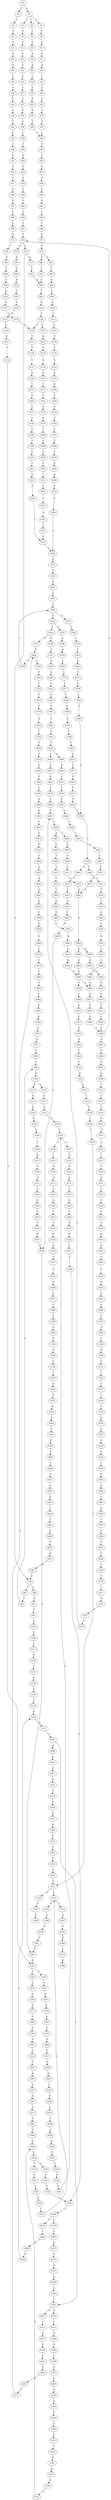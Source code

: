 strict digraph  {
	S0 -> S1 [ label = A ];
	S0 -> S2 [ label = C ];
	S1 -> S3 [ label = G ];
	S1 -> S4 [ label = T ];
	S1 -> S5 [ label = C ];
	S2 -> S6 [ label = G ];
	S3 -> S7 [ label = T ];
	S4 -> S8 [ label = T ];
	S5 -> S9 [ label = T ];
	S6 -> S10 [ label = T ];
	S7 -> S11 [ label = G ];
	S8 -> S12 [ label = G ];
	S9 -> S13 [ label = G ];
	S10 -> S14 [ label = C ];
	S11 -> S15 [ label = T ];
	S12 -> S16 [ label = A ];
	S13 -> S17 [ label = G ];
	S14 -> S18 [ label = G ];
	S15 -> S19 [ label = C ];
	S16 -> S20 [ label = A ];
	S17 -> S21 [ label = A ];
	S18 -> S22 [ label = A ];
	S19 -> S23 [ label = C ];
	S20 -> S24 [ label = C ];
	S21 -> S25 [ label = C ];
	S22 -> S26 [ label = C ];
	S23 -> S27 [ label = T ];
	S24 -> S28 [ label = C ];
	S25 -> S29 [ label = C ];
	S26 -> S30 [ label = G ];
	S27 -> S31 [ label = G ];
	S28 -> S32 [ label = C ];
	S29 -> S33 [ label = C ];
	S30 -> S34 [ label = C ];
	S31 -> S35 [ label = G ];
	S32 -> S36 [ label = G ];
	S33 -> S37 [ label = G ];
	S34 -> S38 [ label = G ];
	S35 -> S39 [ label = C ];
	S36 -> S40 [ label = T ];
	S37 -> S41 [ label = T ];
	S38 -> S42 [ label = C ];
	S39 -> S43 [ label = C ];
	S40 -> S44 [ label = C ];
	S41 -> S44 [ label = C ];
	S42 -> S45 [ label = C ];
	S43 -> S46 [ label = T ];
	S44 -> S47 [ label = T ];
	S45 -> S48 [ label = T ];
	S46 -> S49 [ label = G ];
	S47 -> S50 [ label = C ];
	S48 -> S51 [ label = C ];
	S49 -> S52 [ label = G ];
	S50 -> S53 [ label = G ];
	S51 -> S54 [ label = G ];
	S52 -> S55 [ label = G ];
	S53 -> S56 [ label = G ];
	S54 -> S57 [ label = G ];
	S55 -> S58 [ label = T ];
	S56 -> S59 [ label = C ];
	S57 -> S60 [ label = G ];
	S58 -> S61 [ label = C ];
	S59 -> S62 [ label = A ];
	S60 -> S63 [ label = C ];
	S61 -> S64 [ label = C ];
	S62 -> S65 [ label = C ];
	S63 -> S66 [ label = T ];
	S64 -> S67 [ label = C ];
	S65 -> S68 [ label = C ];
	S66 -> S69 [ label = C ];
	S67 -> S70 [ label = G ];
	S68 -> S71 [ label = G ];
	S69 -> S72 [ label = A ];
	S70 -> S73 [ label = A ];
	S70 -> S74 [ label = G ];
	S71 -> S75 [ label = A ];
	S72 -> S76 [ label = C ];
	S73 -> S77 [ label = G ];
	S73 -> S78 [ label = A ];
	S74 -> S79 [ label = A ];
	S75 -> S80 [ label = G ];
	S75 -> S81 [ label = A ];
	S76 -> S82 [ label = G ];
	S77 -> S83 [ label = T ];
	S78 -> S84 [ label = A ];
	S78 -> S85 [ label = G ];
	S79 -> S86 [ label = G ];
	S80 -> S87 [ label = T ];
	S81 -> S88 [ label = T ];
	S82 -> S89 [ label = T ];
	S83 -> S90 [ label = C ];
	S84 -> S91 [ label = G ];
	S85 -> S92 [ label = T ];
	S86 -> S93 [ label = G ];
	S87 -> S90 [ label = C ];
	S88 -> S94 [ label = G ];
	S89 -> S95 [ label = C ];
	S90 -> S96 [ label = C ];
	S91 -> S97 [ label = T ];
	S92 -> S98 [ label = C ];
	S93 -> S99 [ label = C ];
	S94 -> S100 [ label = T ];
	S95 -> S101 [ label = C ];
	S96 -> S102 [ label = A ];
	S97 -> S103 [ label = G ];
	S98 -> S104 [ label = G ];
	S99 -> S105 [ label = G ];
	S100 -> S106 [ label = A ];
	S101 -> S107 [ label = A ];
	S102 -> S108 [ label = G ];
	S103 -> S109 [ label = T ];
	S104 -> S110 [ label = C ];
	S104 -> S111 [ label = A ];
	S105 -> S112 [ label = T ];
	S106 -> S113 [ label = G ];
	S107 -> S114 [ label = G ];
	S108 -> S115 [ label = T ];
	S108 -> S116 [ label = C ];
	S109 -> S117 [ label = C ];
	S110 -> S118 [ label = G ];
	S111 -> S119 [ label = G ];
	S112 -> S120 [ label = G ];
	S113 -> S121 [ label = T ];
	S114 -> S116 [ label = C ];
	S115 -> S122 [ label = A ];
	S116 -> S123 [ label = T ];
	S117 -> S124 [ label = G ];
	S118 -> S125 [ label = G ];
	S119 -> S126 [ label = G ];
	S120 -> S127 [ label = G ];
	S121 -> S128 [ label = T ];
	S122 -> S129 [ label = G ];
	S123 -> S130 [ label = T ];
	S124 -> S131 [ label = T ];
	S125 -> S132 [ label = C ];
	S126 -> S133 [ label = T ];
	S127 -> S134 [ label = T ];
	S128 -> S135 [ label = T ];
	S129 -> S136 [ label = G ];
	S130 -> S137 [ label = C ];
	S131 -> S138 [ label = C ];
	S132 -> S139 [ label = T ];
	S133 -> S140 [ label = A ];
	S134 -> S141 [ label = A ];
	S135 -> S142 [ label = C ];
	S136 -> S143 [ label = G ];
	S137 -> S144 [ label = A ];
	S138 -> S145 [ label = G ];
	S139 -> S146 [ label = A ];
	S139 -> S147 [ label = G ];
	S140 -> S148 [ label = T ];
	S141 -> S149 [ label = T ];
	S141 -> S150 [ label = C ];
	S142 -> S151 [ label = A ];
	S143 -> S152 [ label = T ];
	S144 -> S153 [ label = C ];
	S145 -> S154 [ label = G ];
	S146 -> S155 [ label = T ];
	S147 -> S156 [ label = G ];
	S148 -> S157 [ label = A ];
	S149 -> S158 [ label = G ];
	S150 -> S159 [ label = C ];
	S151 -> S160 [ label = C ];
	S152 -> S161 [ label = C ];
	S153 -> S162 [ label = G ];
	S154 -> S163 [ label = A ];
	S155 -> S164 [ label = A ];
	S156 -> S165 [ label = A ];
	S157 -> S166 [ label = A ];
	S158 -> S167 [ label = A ];
	S159 -> S168 [ label = G ];
	S160 -> S169 [ label = T ];
	S161 -> S170 [ label = A ];
	S162 -> S171 [ label = C ];
	S163 -> S172 [ label = A ];
	S164 -> S173 [ label = G ];
	S165 -> S174 [ label = A ];
	S166 -> S175 [ label = G ];
	S167 -> S176 [ label = G ];
	S168 -> S177 [ label = G ];
	S169 -> S178 [ label = C ];
	S170 -> S179 [ label = C ];
	S171 -> S180 [ label = C ];
	S172 -> S181 [ label = C ];
	S173 -> S182 [ label = T ];
	S174 -> S183 [ label = T ];
	S175 -> S184 [ label = T ];
	S176 -> S185 [ label = C ];
	S177 -> S186 [ label = T ];
	S178 -> S187 [ label = C ];
	S179 -> S188 [ label = T ];
	S180 -> S189 [ label = C ];
	S181 -> S190 [ label = A ];
	S181 -> S191 [ label = T ];
	S182 -> S192 [ label = A ];
	S183 -> S193 [ label = G ];
	S184 -> S194 [ label = C ];
	S185 -> S195 [ label = G ];
	S186 -> S196 [ label = G ];
	S187 -> S197 [ label = T ];
	S188 -> S198 [ label = C ];
	S189 -> S199 [ label = T ];
	S190 -> S200 [ label = G ];
	S191 -> S201 [ label = G ];
	S191 -> S202 [ label = A ];
	S192 -> S203 [ label = G ];
	S193 -> S204 [ label = G ];
	S194 -> S205 [ label = G ];
	S195 -> S206 [ label = G ];
	S196 -> S207 [ label = G ];
	S197 -> S208 [ label = T ];
	S198 -> S209 [ label = G ];
	S199 -> S210 [ label = T ];
	S200 -> S211 [ label = G ];
	S201 -> S212 [ label = C ];
	S202 -> S213 [ label = C ];
	S203 -> S214 [ label = C ];
	S204 -> S215 [ label = G ];
	S205 -> S216 [ label = T ];
	S206 -> S217 [ label = T ];
	S207 -> S218 [ label = T ];
	S208 -> S219 [ label = T ];
	S209 -> S220 [ label = C ];
	S210 -> S221 [ label = C ];
	S211 -> S222 [ label = A ];
	S212 -> S223 [ label = A ];
	S213 -> S224 [ label = A ];
	S214 -> S225 [ label = C ];
	S215 -> S226 [ label = G ];
	S216 -> S227 [ label = G ];
	S217 -> S228 [ label = C ];
	S218 -> S229 [ label = T ];
	S219 -> S230 [ label = C ];
	S220 -> S231 [ label = T ];
	S221 -> S232 [ label = A ];
	S222 -> S233 [ label = A ];
	S223 -> S234 [ label = A ];
	S224 -> S235 [ label = A ];
	S225 -> S236 [ label = G ];
	S226 -> S237 [ label = T ];
	S227 -> S238 [ label = G ];
	S228 -> S239 [ label = G ];
	S229 -> S240 [ label = A ];
	S230 -> S241 [ label = A ];
	S231 -> S242 [ label = T ];
	S232 -> S243 [ label = T ];
	S233 -> S244 [ label = T ];
	S234 -> S245 [ label = C ];
	S235 -> S246 [ label = C ];
	S236 -> S247 [ label = A ];
	S237 -> S248 [ label = C ];
	S238 -> S249 [ label = T ];
	S239 -> S250 [ label = C ];
	S240 -> S251 [ label = G ];
	S241 -> S252 [ label = T ];
	S242 -> S253 [ label = C ];
	S243 -> S254 [ label = C ];
	S244 -> S255 [ label = A ];
	S245 -> S256 [ label = C ];
	S246 -> S257 [ label = G ];
	S247 -> S258 [ label = A ];
	S248 -> S259 [ label = C ];
	S249 -> S141 [ label = A ];
	S250 -> S260 [ label = A ];
	S251 -> S261 [ label = A ];
	S252 -> S262 [ label = C ];
	S253 -> S263 [ label = A ];
	S254 -> S264 [ label = C ];
	S255 -> S265 [ label = G ];
	S256 -> S266 [ label = A ];
	S257 -> S267 [ label = A ];
	S258 -> S268 [ label = A ];
	S259 -> S269 [ label = G ];
	S260 -> S270 [ label = C ];
	S261 -> S271 [ label = A ];
	S262 -> S264 [ label = C ];
	S263 -> S272 [ label = T ];
	S264 -> S273 [ label = A ];
	S265 -> S274 [ label = T ];
	S266 -> S275 [ label = G ];
	S267 -> S276 [ label = A ];
	S268 -> S277 [ label = C ];
	S269 -> S278 [ label = C ];
	S269 -> S279 [ label = T ];
	S270 -> S280 [ label = G ];
	S271 -> S281 [ label = G ];
	S272 -> S254 [ label = C ];
	S273 -> S282 [ label = G ];
	S274 -> S283 [ label = C ];
	S275 -> S284 [ label = A ];
	S276 -> S285 [ label = A ];
	S277 -> S286 [ label = C ];
	S278 -> S287 [ label = C ];
	S279 -> S288 [ label = C ];
	S280 -> S289 [ label = C ];
	S281 -> S290 [ label = G ];
	S282 -> S291 [ label = A ];
	S283 -> S292 [ label = T ];
	S284 -> S293 [ label = C ];
	S284 -> S294 [ label = A ];
	S285 -> S295 [ label = A ];
	S286 -> S296 [ label = C ];
	S287 -> S297 [ label = G ];
	S288 -> S298 [ label = G ];
	S289 -> S299 [ label = G ];
	S290 -> S300 [ label = G ];
	S291 -> S301 [ label = A ];
	S292 -> S302 [ label = C ];
	S293 -> S303 [ label = T ];
	S294 -> S304 [ label = C ];
	S295 -> S305 [ label = C ];
	S296 -> S306 [ label = C ];
	S297 -> S307 [ label = G ];
	S298 -> S308 [ label = G ];
	S299 -> S309 [ label = C ];
	S300 -> S310 [ label = G ];
	S301 -> S304 [ label = C ];
	S302 -> S311 [ label = T ];
	S303 -> S312 [ label = C ];
	S304 -> S313 [ label = C ];
	S304 -> S314 [ label = A ];
	S305 -> S315 [ label = A ];
	S306 -> S316 [ label = G ];
	S307 -> S317 [ label = A ];
	S308 -> S163 [ label = A ];
	S309 -> S318 [ label = G ];
	S310 -> S319 [ label = T ];
	S310 -> S320 [ label = G ];
	S311 -> S321 [ label = C ];
	S311 -> S322 [ label = G ];
	S312 -> S323 [ label = C ];
	S313 -> S324 [ label = A ];
	S313 -> S325 [ label = G ];
	S314 -> S326 [ label = G ];
	S315 -> S327 [ label = G ];
	S316 -> S328 [ label = A ];
	S317 -> S329 [ label = A ];
	S318 -> S330 [ label = G ];
	S319 -> S331 [ label = C ];
	S320 -> S332 [ label = T ];
	S321 -> S333 [ label = T ];
	S321 -> S334 [ label = G ];
	S322 -> S335 [ label = T ];
	S323 -> S336 [ label = C ];
	S324 -> S337 [ label = G ];
	S324 -> S338 [ label = C ];
	S325 -> S339 [ label = G ];
	S326 -> S340 [ label = C ];
	S327 -> S341 [ label = A ];
	S328 -> S342 [ label = C ];
	S329 -> S343 [ label = C ];
	S330 -> S344 [ label = C ];
	S331 -> S345 [ label = T ];
	S332 -> S346 [ label = C ];
	S333 -> S347 [ label = G ];
	S334 -> S348 [ label = T ];
	S335 -> S349 [ label = A ];
	S336 -> S350 [ label = A ];
	S337 -> S284 [ label = A ];
	S338 -> S351 [ label = C ];
	S339 -> S352 [ label = A ];
	S340 -> S353 [ label = C ];
	S341 -> S354 [ label = A ];
	S342 -> S355 [ label = T ];
	S343 -> S191 [ label = T ];
	S344 -> S139 [ label = T ];
	S345 -> S356 [ label = C ];
	S346 -> S259 [ label = C ];
	S347 -> S357 [ label = A ];
	S348 -> S358 [ label = G ];
	S350 -> S359 [ label = T ];
	S351 -> S360 [ label = A ];
	S352 -> S361 [ label = C ];
	S353 -> S362 [ label = G ];
	S354 -> S363 [ label = G ];
	S355 -> S364 [ label = A ];
	S356 -> S365 [ label = T ];
	S357 -> S366 [ label = G ];
	S358 -> S367 [ label = G ];
	S359 -> S368 [ label = C ];
	S360 -> S369 [ label = C ];
	S361 -> S370 [ label = G ];
	S362 -> S371 [ label = T ];
	S363 -> S372 [ label = G ];
	S364 -> S373 [ label = G ];
	S365 -> S321 [ label = C ];
	S366 -> S374 [ label = T ];
	S367 -> S249 [ label = T ];
	S368 -> S375 [ label = T ];
	S369 -> S376 [ label = C ];
	S370 -> S377 [ label = C ];
	S371 -> S378 [ label = C ];
	S372 -> S300 [ label = G ];
	S373 -> S379 [ label = A ];
	S374 -> S380 [ label = A ];
	S375 -> S381 [ label = G ];
	S376 -> S382 [ label = C ];
	S377 -> S383 [ label = C ];
	S378 -> S384 [ label = C ];
	S379 -> S385 [ label = A ];
	S381 -> S386 [ label = C ];
	S382 -> S387 [ label = C ];
	S383 -> S388 [ label = C ];
	S384 -> S389 [ label = T ];
	S385 -> S390 [ label = T ];
	S386 -> S391 [ label = C ];
	S387 -> S392 [ label = T ];
	S388 -> S393 [ label = A ];
	S389 -> S394 [ label = C ];
	S390 -> S395 [ label = C ];
	S391 -> S396 [ label = A ];
	S392 -> S397 [ label = T ];
	S393 -> S398 [ label = T ];
	S394 -> S399 [ label = T ];
	S395 -> S400 [ label = G ];
	S396 -> S401 [ label = G ];
	S397 -> S402 [ label = C ];
	S398 -> S403 [ label = C ];
	S399 -> S404 [ label = T ];
	S399 -> S405 [ label = G ];
	S400 -> S406 [ label = G ];
	S401 -> S407 [ label = T ];
	S402 -> S408 [ label = C ];
	S402 -> S409 [ label = G ];
	S403 -> S410 [ label = G ];
	S404 -> S411 [ label = C ];
	S405 -> S412 [ label = T ];
	S406 -> S413 [ label = G ];
	S407 -> S414 [ label = C ];
	S408 -> S415 [ label = T ];
	S409 -> S416 [ label = A ];
	S410 -> S417 [ label = T ];
	S411 -> S418 [ label = T ];
	S412 -> S419 [ label = C ];
	S413 -> S420 [ label = T ];
	S414 -> S421 [ label = G ];
	S415 -> S422 [ label = G ];
	S416 -> S423 [ label = T ];
	S417 -> S424 [ label = C ];
	S418 -> S425 [ label = C ];
	S419 -> S426 [ label = G ];
	S420 -> S427 [ label = A ];
	S421 -> S428 [ label = T ];
	S422 -> S429 [ label = T ];
	S423 -> S430 [ label = C ];
	S424 -> S431 [ label = C ];
	S425 -> S432 [ label = G ];
	S426 -> S433 [ label = T ];
	S427 -> S434 [ label = T ];
	S428 -> S435 [ label = A ];
	S429 -> S436 [ label = C ];
	S430 -> S437 [ label = G ];
	S431 -> S438 [ label = T ];
	S432 -> S439 [ label = G ];
	S433 -> S440 [ label = G ];
	S434 -> S441 [ label = C ];
	S435 -> S442 [ label = A ];
	S436 -> S443 [ label = C ];
	S437 -> S444 [ label = T ];
	S438 -> S394 [ label = C ];
	S439 -> S445 [ label = A ];
	S440 -> S238 [ label = G ];
	S441 -> S446 [ label = C ];
	S442 -> S447 [ label = G ];
	S443 -> S448 [ label = T ];
	S444 -> S449 [ label = T ];
	S445 -> S450 [ label = G ];
	S446 -> S451 [ label = C ];
	S447 -> S452 [ label = A ];
	S448 -> S453 [ label = A ];
	S448 -> S454 [ label = T ];
	S449 -> S455 [ label = T ];
	S450 -> S456 [ label = A ];
	S451 -> S457 [ label = G ];
	S452 -> S458 [ label = C ];
	S453 -> S459 [ label = C ];
	S454 -> S460 [ label = G ];
	S455 -> S461 [ label = G ];
	S456 -> S462 [ label = G ];
	S457 -> S463 [ label = A ];
	S458 -> S464 [ label = G ];
	S459 -> S465 [ label = T ];
	S460 -> S466 [ label = T ];
	S461 -> S467 [ label = T ];
	S462 -> S468 [ label = G ];
	S463 -> S78 [ label = A ];
	S464 -> S469 [ label = G ];
	S465 -> S470 [ label = A ];
	S466 -> S471 [ label = A ];
	S467 -> S472 [ label = A ];
	S468 -> S473 [ label = T ];
	S469 -> S474 [ label = C ];
	S470 -> S475 [ label = C ];
	S471 -> S476 [ label = G ];
	S472 -> S477 [ label = G ];
	S473 -> S478 [ label = C ];
	S474 -> S479 [ label = T ];
	S475 -> S480 [ label = C ];
	S476 -> S481 [ label = G ];
	S477 -> S481 [ label = G ];
	S478 -> S482 [ label = C ];
	S479 -> S483 [ label = C ];
	S480 -> S484 [ label = A ];
	S481 -> S485 [ label = A ];
	S482 -> S486 [ label = C ];
	S483 -> S487 [ label = T ];
	S484 -> S488 [ label = G ];
	S485 -> S489 [ label = G ];
	S485 -> S490 [ label = A ];
	S486 -> S491 [ label = A ];
	S486 -> S70 [ label = G ];
	S487 -> S492 [ label = C ];
	S488 -> S493 [ label = G ];
	S489 -> S494 [ label = A ];
	S490 -> S495 [ label = A ];
	S491 -> S496 [ label = G ];
	S492 -> S497 [ label = G ];
	S493 -> S498 [ label = A ];
	S494 -> S499 [ label = G ];
	S495 -> S500 [ label = G ];
	S496 -> S501 [ label = A ];
	S497 -> S502 [ label = A ];
	S498 -> S503 [ label = G ];
	S499 -> S504 [ label = T ];
	S499 -> S468 [ label = G ];
	S500 -> S505 [ label = G ];
	S501 -> S506 [ label = G ];
	S502 -> S507 [ label = A ];
	S503 -> S508 [ label = A ];
	S504 -> S509 [ label = C ];
	S505 -> S510 [ label = T ];
	S506 -> S511 [ label = C ];
	S507 -> S512 [ label = G ];
	S508 -> S499 [ label = G ];
	S509 -> S513 [ label = A ];
	S510 -> S514 [ label = C ];
	S511 -> S515 [ label = C ];
	S512 -> S516 [ label = T ];
	S513 -> S517 [ label = G ];
	S514 -> S518 [ label = C ];
	S515 -> S519 [ label = A ];
	S516 -> S98 [ label = C ];
	S517 -> S520 [ label = G ];
	S518 -> S486 [ label = C ];
	S519 -> S521 [ label = C ];
	S520 -> S522 [ label = A ];
	S521 -> S523 [ label = G ];
	S522 -> S524 [ label = C ];
	S523 -> S525 [ label = G ];
	S524 -> S526 [ label = C ];
	S525 -> S527 [ label = T ];
	S526 -> S528 [ label = A ];
	S527 -> S529 [ label = T ];
	S528 -> S530 [ label = G ];
	S529 -> S531 [ label = A ];
	S530 -> S532 [ label = T ];
	S531 -> S533 [ label = C ];
	S532 -> S534 [ label = C ];
	S533 -> S535 [ label = T ];
	S534 -> S536 [ label = T ];
	S535 -> S537 [ label = G ];
	S536 -> S538 [ label = C ];
	S537 -> S539 [ label = C ];
	S538 -> S311 [ label = T ];
	S539 -> S540 [ label = A ];
	S540 -> S541 [ label = G ];
	S541 -> S542 [ label = A ];
	S542 -> S543 [ label = C ];
	S543 -> S544 [ label = G ];
	S544 -> S545 [ label = G ];
	S545 -> S546 [ label = A ];
	S546 -> S547 [ label = C ];
	S547 -> S548 [ label = A ];
	S548 -> S549 [ label = C ];
	S549 -> S550 [ label = A ];
	S550 -> S551 [ label = C ];
	S551 -> S552 [ label = C ];
	S552 -> S553 [ label = T ];
	S553 -> S554 [ label = C ];
	S554 -> S555 [ label = T ];
	S555 -> S556 [ label = A ];
	S556 -> S557 [ label = G ];
	S557 -> S558 [ label = A ];
	S558 -> S559 [ label = A ];
	S559 -> S560 [ label = C ];
	S560 -> S561 [ label = G ];
	S561 -> S562 [ label = A ];
	S562 -> S563 [ label = G ];
	S563 -> S564 [ label = G ];
	S564 -> S565 [ label = T ];
	S565 -> S566 [ label = G ];
	S566 -> S567 [ label = T ];
	S567 -> S568 [ label = C ];
	S568 -> S569 [ label = C ];
	S569 -> S570 [ label = C ];
	S570 -> S571 [ label = T ];
	S571 -> S572 [ label = G ];
	S572 -> S573 [ label = T ];
	S573 -> S574 [ label = C ];
	S574 -> S443 [ label = C ];
}
